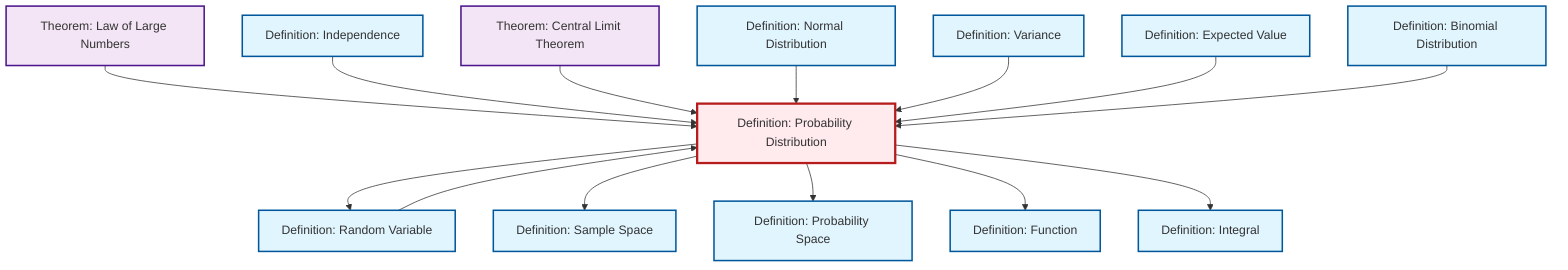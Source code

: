graph TD
    classDef definition fill:#e1f5fe,stroke:#01579b,stroke-width:2px
    classDef theorem fill:#f3e5f5,stroke:#4a148c,stroke-width:2px
    classDef axiom fill:#fff3e0,stroke:#e65100,stroke-width:2px
    classDef example fill:#e8f5e9,stroke:#1b5e20,stroke-width:2px
    classDef current fill:#ffebee,stroke:#b71c1c,stroke-width:3px
    def-probability-space["Definition: Probability Space"]:::definition
    def-probability-distribution["Definition: Probability Distribution"]:::definition
    def-function["Definition: Function"]:::definition
    def-variance["Definition: Variance"]:::definition
    def-normal-distribution["Definition: Normal Distribution"]:::definition
    def-integral["Definition: Integral"]:::definition
    def-expectation["Definition: Expected Value"]:::definition
    thm-law-of-large-numbers["Theorem: Law of Large Numbers"]:::theorem
    def-random-variable["Definition: Random Variable"]:::definition
    def-sample-space["Definition: Sample Space"]:::definition
    thm-central-limit["Theorem: Central Limit Theorem"]:::theorem
    def-independence["Definition: Independence"]:::definition
    def-binomial-distribution["Definition: Binomial Distribution"]:::definition
    def-probability-distribution --> def-random-variable
    thm-law-of-large-numbers --> def-probability-distribution
    def-independence --> def-probability-distribution
    thm-central-limit --> def-probability-distribution
    def-normal-distribution --> def-probability-distribution
    def-variance --> def-probability-distribution
    def-random-variable --> def-probability-distribution
    def-probability-distribution --> def-sample-space
    def-probability-distribution --> def-probability-space
    def-probability-distribution --> def-function
    def-expectation --> def-probability-distribution
    def-binomial-distribution --> def-probability-distribution
    def-probability-distribution --> def-integral
    class def-probability-distribution current